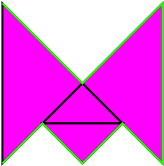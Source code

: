 <?xml version="1.0"?>
<dia:diagram xmlns:dia="http://www.lysator.liu.se/~alla/dia/">
  <dia:layer name="Background" visible="true">
    <dia:object type="Standard - Polygon" version="0" id="O0">
      <dia:attribute name="obj_pos">
        <dia:point val="-4,-4"/>
      </dia:attribute>
      <dia:attribute name="obj_bb">
        <dia:rectangle val="-4.05,-4.121;0.071,4.121"/>
      </dia:attribute>
      <dia:attribute name="poly_points">
        <dia:point val="-4,-4"/>
        <dia:point val="0,0"/>
        <dia:point val="-4,4"/>
      </dia:attribute>
      <dia:attribute name="inner_color">
        <dia:color val="#ff00ff"/>
      </dia:attribute>
      <dia:attribute name="show_background">
        <dia:boolean val="true"/>
      </dia:attribute>
    </dia:object>
    <dia:object type="Standard - Polygon" version="0" id="O1">
      <dia:attribute name="obj_pos">
        <dia:point val="0,0"/>
      </dia:attribute>
      <dia:attribute name="obj_bb">
        <dia:rectangle val="-0.071,-4.121;4.05,4.121"/>
      </dia:attribute>
      <dia:attribute name="poly_points">
        <dia:point val="0,0"/>
        <dia:point val="4,-4"/>
        <dia:point val="4,4"/>
      </dia:attribute>
      <dia:attribute name="inner_color">
        <dia:color val="#ff00ff"/>
      </dia:attribute>
      <dia:attribute name="show_background">
        <dia:boolean val="true"/>
      </dia:attribute>
    </dia:object>
    <dia:object type="Standard - Polygon" version="0" id="O2">
      <dia:attribute name="obj_pos">
        <dia:point val="-2,2"/>
      </dia:attribute>
      <dia:attribute name="obj_bb">
        <dia:rectangle val="-2.121,-0.071;2.121,2.05"/>
      </dia:attribute>
      <dia:attribute name="poly_points">
        <dia:point val="-2,2"/>
        <dia:point val="2,2"/>
        <dia:point val="0,0"/>
      </dia:attribute>
      <dia:attribute name="inner_color">
        <dia:color val="#ff00ff"/>
      </dia:attribute>
      <dia:attribute name="show_background">
        <dia:boolean val="true"/>
      </dia:attribute>
    </dia:object>
    <dia:object type="Standard - Polygon" version="0" id="O3">
      <dia:attribute name="obj_pos">
        <dia:point val="-2,2"/>
      </dia:attribute>
      <dia:attribute name="obj_bb">
        <dia:rectangle val="-2.121,1.95;2.121,4.071"/>
      </dia:attribute>
      <dia:attribute name="poly_points">
        <dia:point val="-2,2"/>
        <dia:point val="2,2"/>
        <dia:point val="0,4"/>
      </dia:attribute>
      <dia:attribute name="inner_color">
        <dia:color val="#ff00ff"/>
      </dia:attribute>
      <dia:attribute name="show_background">
        <dia:boolean val="true"/>
      </dia:attribute>
    </dia:object>
    <dia:object type="Standard - PolyLine" version="0" id="O4">
      <dia:attribute name="obj_pos">
        <dia:point val="-4,-4"/>
      </dia:attribute>
      <dia:attribute name="obj_bb">
        <dia:rectangle val="-4.035,-4.121;4.05,4.121"/>
      </dia:attribute>
      <dia:attribute name="poly_points">
        <dia:point val="-4,-4"/>
        <dia:point val="0,0"/>
        <dia:point val="4,-4"/>
        <dia:point val="4,4"/>
        <dia:point val="2,2"/>
        <dia:point val="0,4"/>
        <dia:point val="-2,2"/>
        <dia:point val="-4,4"/>
      </dia:attribute>
      <dia:attribute name="line_color">
        <dia:color val="#27ff00"/>
      </dia:attribute>
      <dia:attribute name="line_width">
        <dia:real val="0.1"/>
      </dia:attribute>
      <dia:connections>
        <dia:connection handle="0" to="O0" connection="0"/>
        <dia:connection handle="1" to="O0" connection="2"/>
        <dia:connection handle="4" to="O2" connection="2"/>
        <dia:connection handle="5" to="O3" connection="4"/>
        <dia:connection handle="6" to="O0" connection="3"/>
        <dia:connection handle="7" to="O0" connection="4"/>
      </dia:connections>
    </dia:object>
  </dia:layer>
</dia:diagram>
